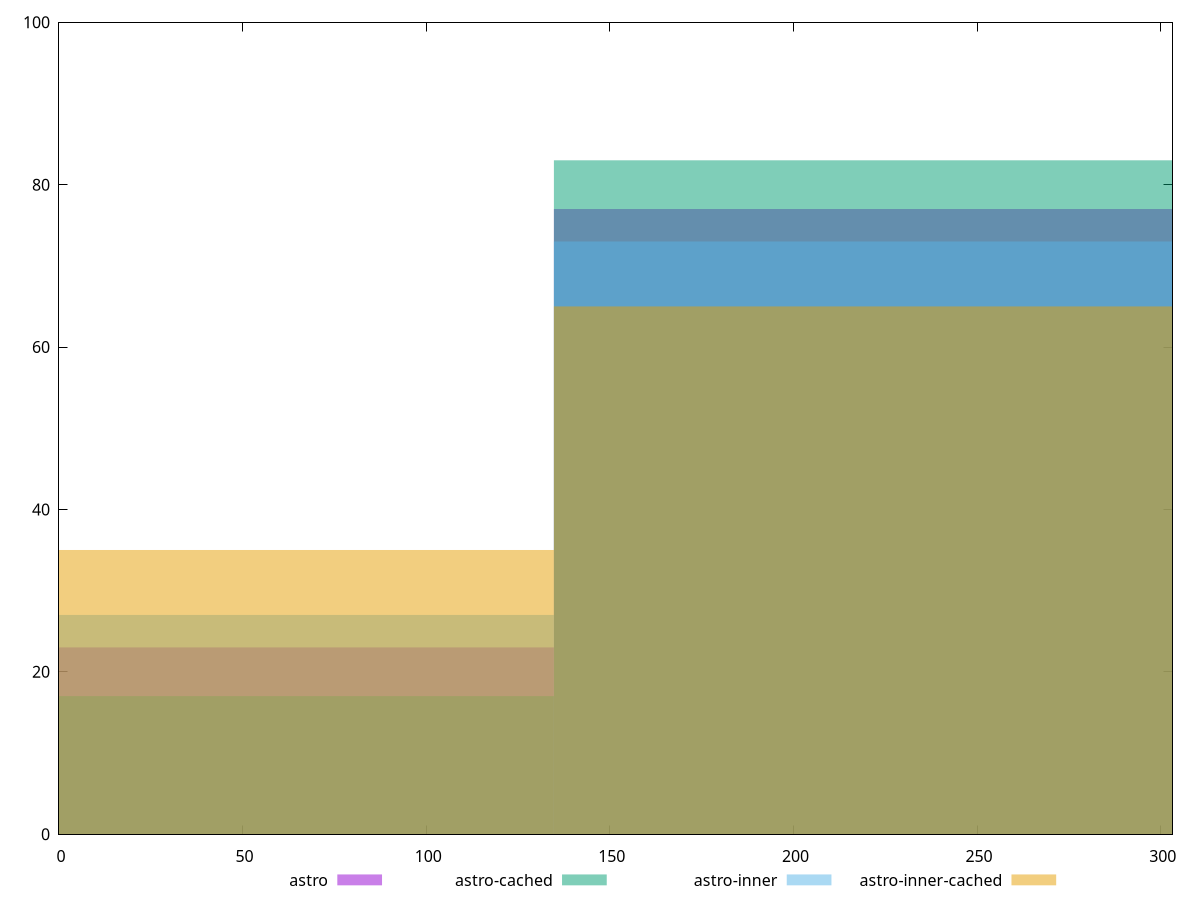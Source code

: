 reset

$astro <<EOF
269.5388499213983 77
0 23
EOF

$astroCached <<EOF
269.5388499213983 83
0 17
EOF

$astroInner <<EOF
269.5388499213983 73
0 27
EOF

$astroInnerCached <<EOF
269.5388499213983 65
0 35
EOF

set key outside below
set boxwidth 269.5388499213983
set xrange [0:303.224]
set yrange [0:100]
set trange [0:100]
set style fill transparent solid 0.5 noborder
set terminal svg size 640, 520 enhanced background rgb 'white'
set output "reports/report_00033_2021-03-01T14-23-16.841Z/uses-rel-preconnect/comparison/histogram/all_raw.svg"

plot $astro title "astro" with boxes, \
     $astroCached title "astro-cached" with boxes, \
     $astroInner title "astro-inner" with boxes, \
     $astroInnerCached title "astro-inner-cached" with boxes

reset
